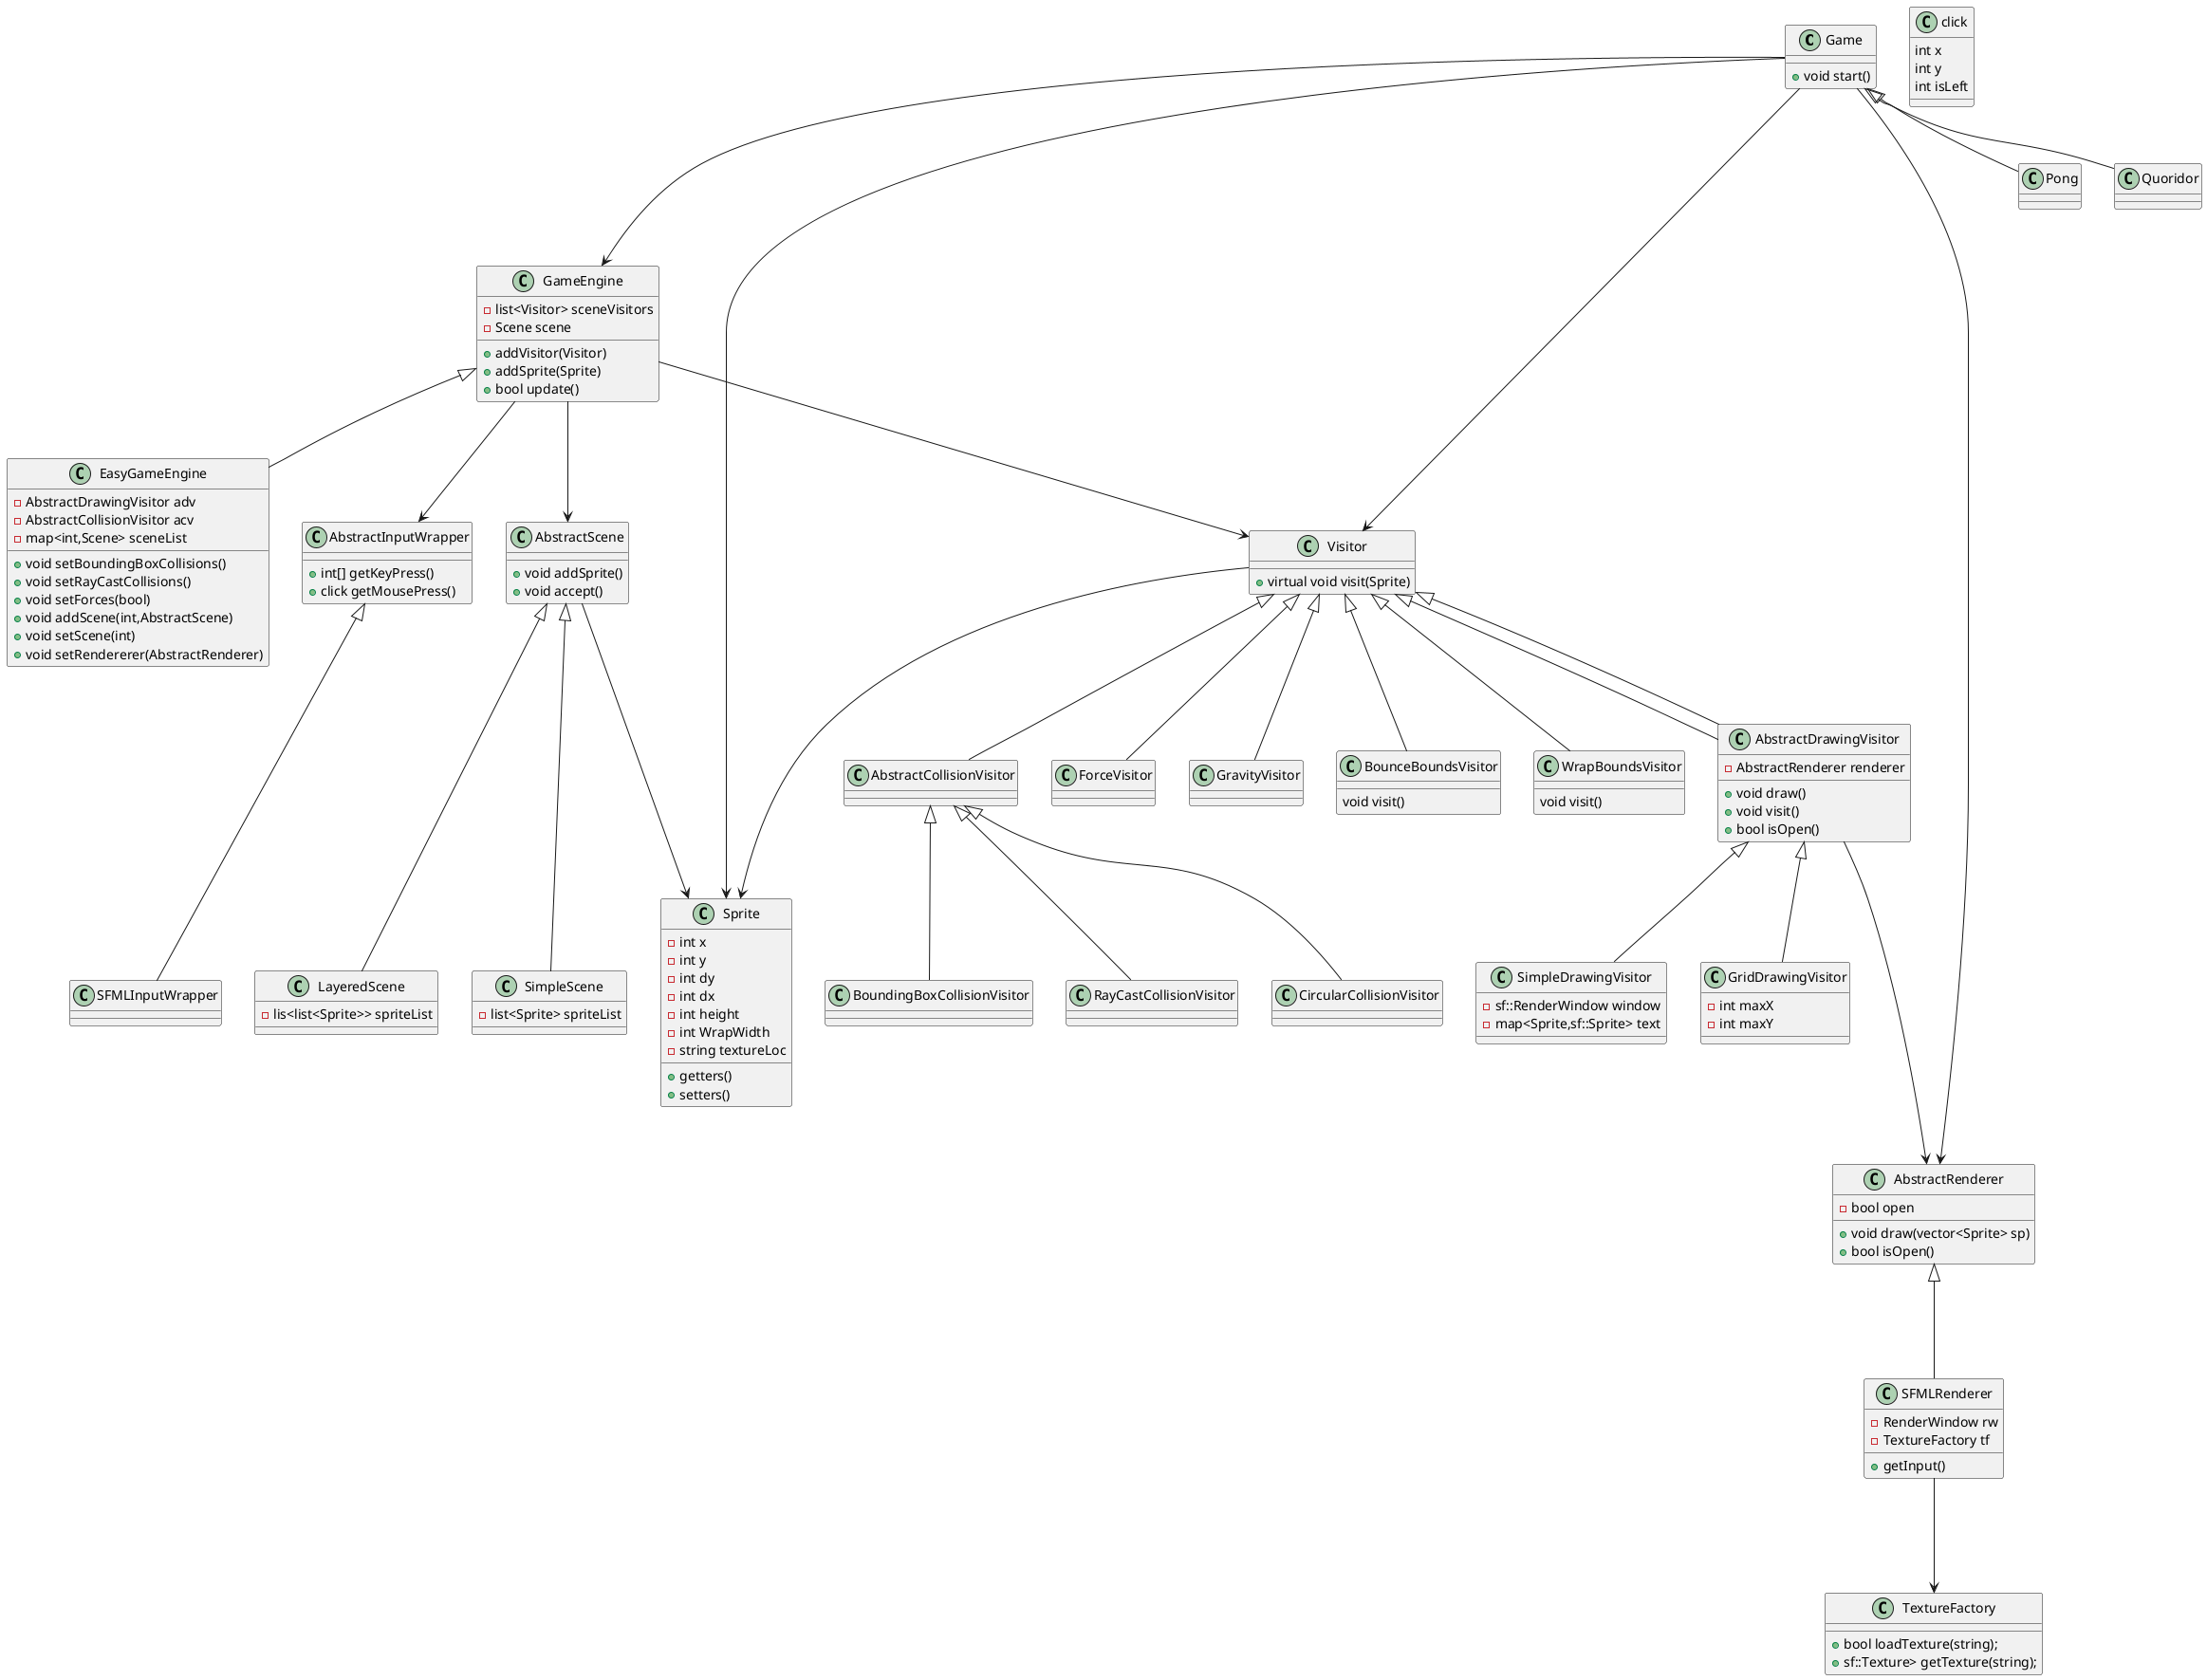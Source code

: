 @startuml FinalProject
class Game{
    +void start()
}
class EasyGameEngine{
    -AbstractDrawingVisitor adv
    -AbstractCollisionVisitor acv
    -map<int,Scene> sceneList
    +void setBoundingBoxCollisions()
    +void setRayCastCollisions()
    +void setForces(bool)
    +void addScene(int,AbstractScene)
    +void setScene(int)
    +void setRendererer(AbstractRenderer)
}
class GameEngine {
    -list<Visitor> sceneVisitors
    -Scene scene
    +addVisitor(Visitor)
    +addSprite(Sprite)
    +bool update()
}
class click{
    int x
    int y
    int isLeft
}
class AbstractInputWrapper {
    +int[] getKeyPress()
    +click getMousePress()
}
class SFMLInputWrapper {
}
class AbstractScene{
    +void addSprite()
    +void accept()
}
class SimpleScene{
    -list<Sprite> spriteList

}
class LayeredScene{
    -lis<list<Sprite>> spriteList

}
class TextureFactory{
        +bool loadTexture(string);
        +sf::Texture> getTexture(string);
}
class Sprite{
    -int x
    -int y
    -int dy
    -int dx
    -int height
    -int WrapWidth
    -string textureLoc
    +getters()
    +setters()
}
class Visitor{
    +virtual void visit(Sprite)
}
class BounceBoundsVisitor{
    void visit()
}
class WrapBoundsVisitor{
    void visit()
}
class AbstractCollisionVisitor{

}
class BoundingBoxCollisionVisitor{
}
class RayCastCollisionVisitor{

}
class CircularCollisionVisitor{

}
class AbstractRenderer{
    -bool open
    +void draw(vector<Sprite> sp)
    +bool isOpen()
}
class SFMLRenderer{
    -RenderWindow rw
    -TextureFactory tf
    +getInput()
}
class AbstractDrawingVisitor{
    -AbstractRenderer renderer
    +void draw()
    +void visit()
    +bool isOpen()
}

class SimpleDrawingVisitor{
    -sf::RenderWindow window
    -map<Sprite,sf::Sprite> text
    }
class GridDrawingVisitor{
    -int maxX
    -int maxY
}
class ForceVisitor{
    }
class GravityVisitor{
    }
Game <|-- Pong
Game <|-- Quoridor
Game ---> GameEngine
Game ---> Visitor
Game ---> Sprite
Game ---> AbstractRenderer
GameEngine <|-- EasyGameEngine
GameEngine --> Visitor
GameEngine --> AbstractScene
GameEngine --> AbstractInputWrapper
AbstractInputWrapper <|--- SFMLInputWrapper
AbstractScene <|--- LayeredScene
AbstractScene <|--- SimpleScene
AbstractScene ---> Sprite
Visitor ---> Sprite
Visitor <|-- ForceVisitor
Visitor <|-- GravityVisitor
Visitor <|-- BounceBoundsVisitor
Visitor <|-- WrapBoundsVisitor
Visitor <|-- AbstractDrawingVisitor
Visitor<|-- AbstractDrawingVisitor
Visitor <|-- AbstractCollisionVisitor
AbstractCollisionVisitor <|-- RayCastCollisionVisitor
AbstractCollisionVisitor <|-- BoundingBoxCollisionVisitor
AbstractCollisionVisitor <|-- CircularCollisionVisitor
AbstractDrawingVisitor <|-- SimpleDrawingVisitor
AbstractDrawingVisitor <|-- GridDrawingVisitor
AbstractDrawingVisitor ---> AbstractRenderer
AbstractRenderer <|--- SFMLRenderer
SFMLRenderer ---> TextureFactory
@enduml
